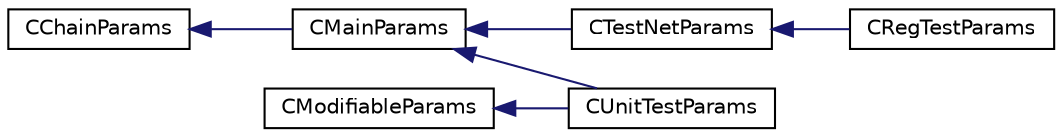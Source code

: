 digraph "Graphical Class Hierarchy"
{
  edge [fontname="Helvetica",fontsize="10",labelfontname="Helvetica",labelfontsize="10"];
  node [fontname="Helvetica",fontsize="10",shape=record];
  rankdir="LR";
  Node362 [label="CChainParams",height=0.2,width=0.4,color="black", fillcolor="white", style="filled",URL="$class_c_chain_params.html",tooltip="CChainParams defines various tweakable parameters of a given instance of the DIVI system..."];
  Node362 -> Node363 [dir="back",color="midnightblue",fontsize="10",style="solid",fontname="Helvetica"];
  Node363 [label="CMainParams",height=0.2,width=0.4,color="black", fillcolor="white", style="filled",URL="$class_c_main_params.html"];
  Node363 -> Node364 [dir="back",color="midnightblue",fontsize="10",style="solid",fontname="Helvetica"];
  Node364 [label="CTestNetParams",height=0.2,width=0.4,color="black", fillcolor="white", style="filled",URL="$class_c_test_net_params.html",tooltip="Testnet (v3) "];
  Node364 -> Node365 [dir="back",color="midnightblue",fontsize="10",style="solid",fontname="Helvetica"];
  Node365 [label="CRegTestParams",height=0.2,width=0.4,color="black", fillcolor="white", style="filled",URL="$class_c_reg_test_params.html",tooltip="Regression test. "];
  Node363 -> Node1 [dir="back",color="midnightblue",fontsize="10",style="solid",fontname="Helvetica"];
  Node1 [label="CUnitTestParams",height=0.2,width=0.4,color="black", fillcolor="white", style="filled",URL="$class_c_unit_test_params.html",tooltip="Unit test. "];
  Node0 [label="CModifiableParams",height=0.2,width=0.4,color="black", fillcolor="white", style="filled",URL="$class_c_modifiable_params.html",tooltip="Modifiable parameters interface is used by test cases to adapt the parameters in order to test specif..."];
  Node0 -> Node1 [dir="back",color="midnightblue",fontsize="10",style="solid",fontname="Helvetica"];
}
